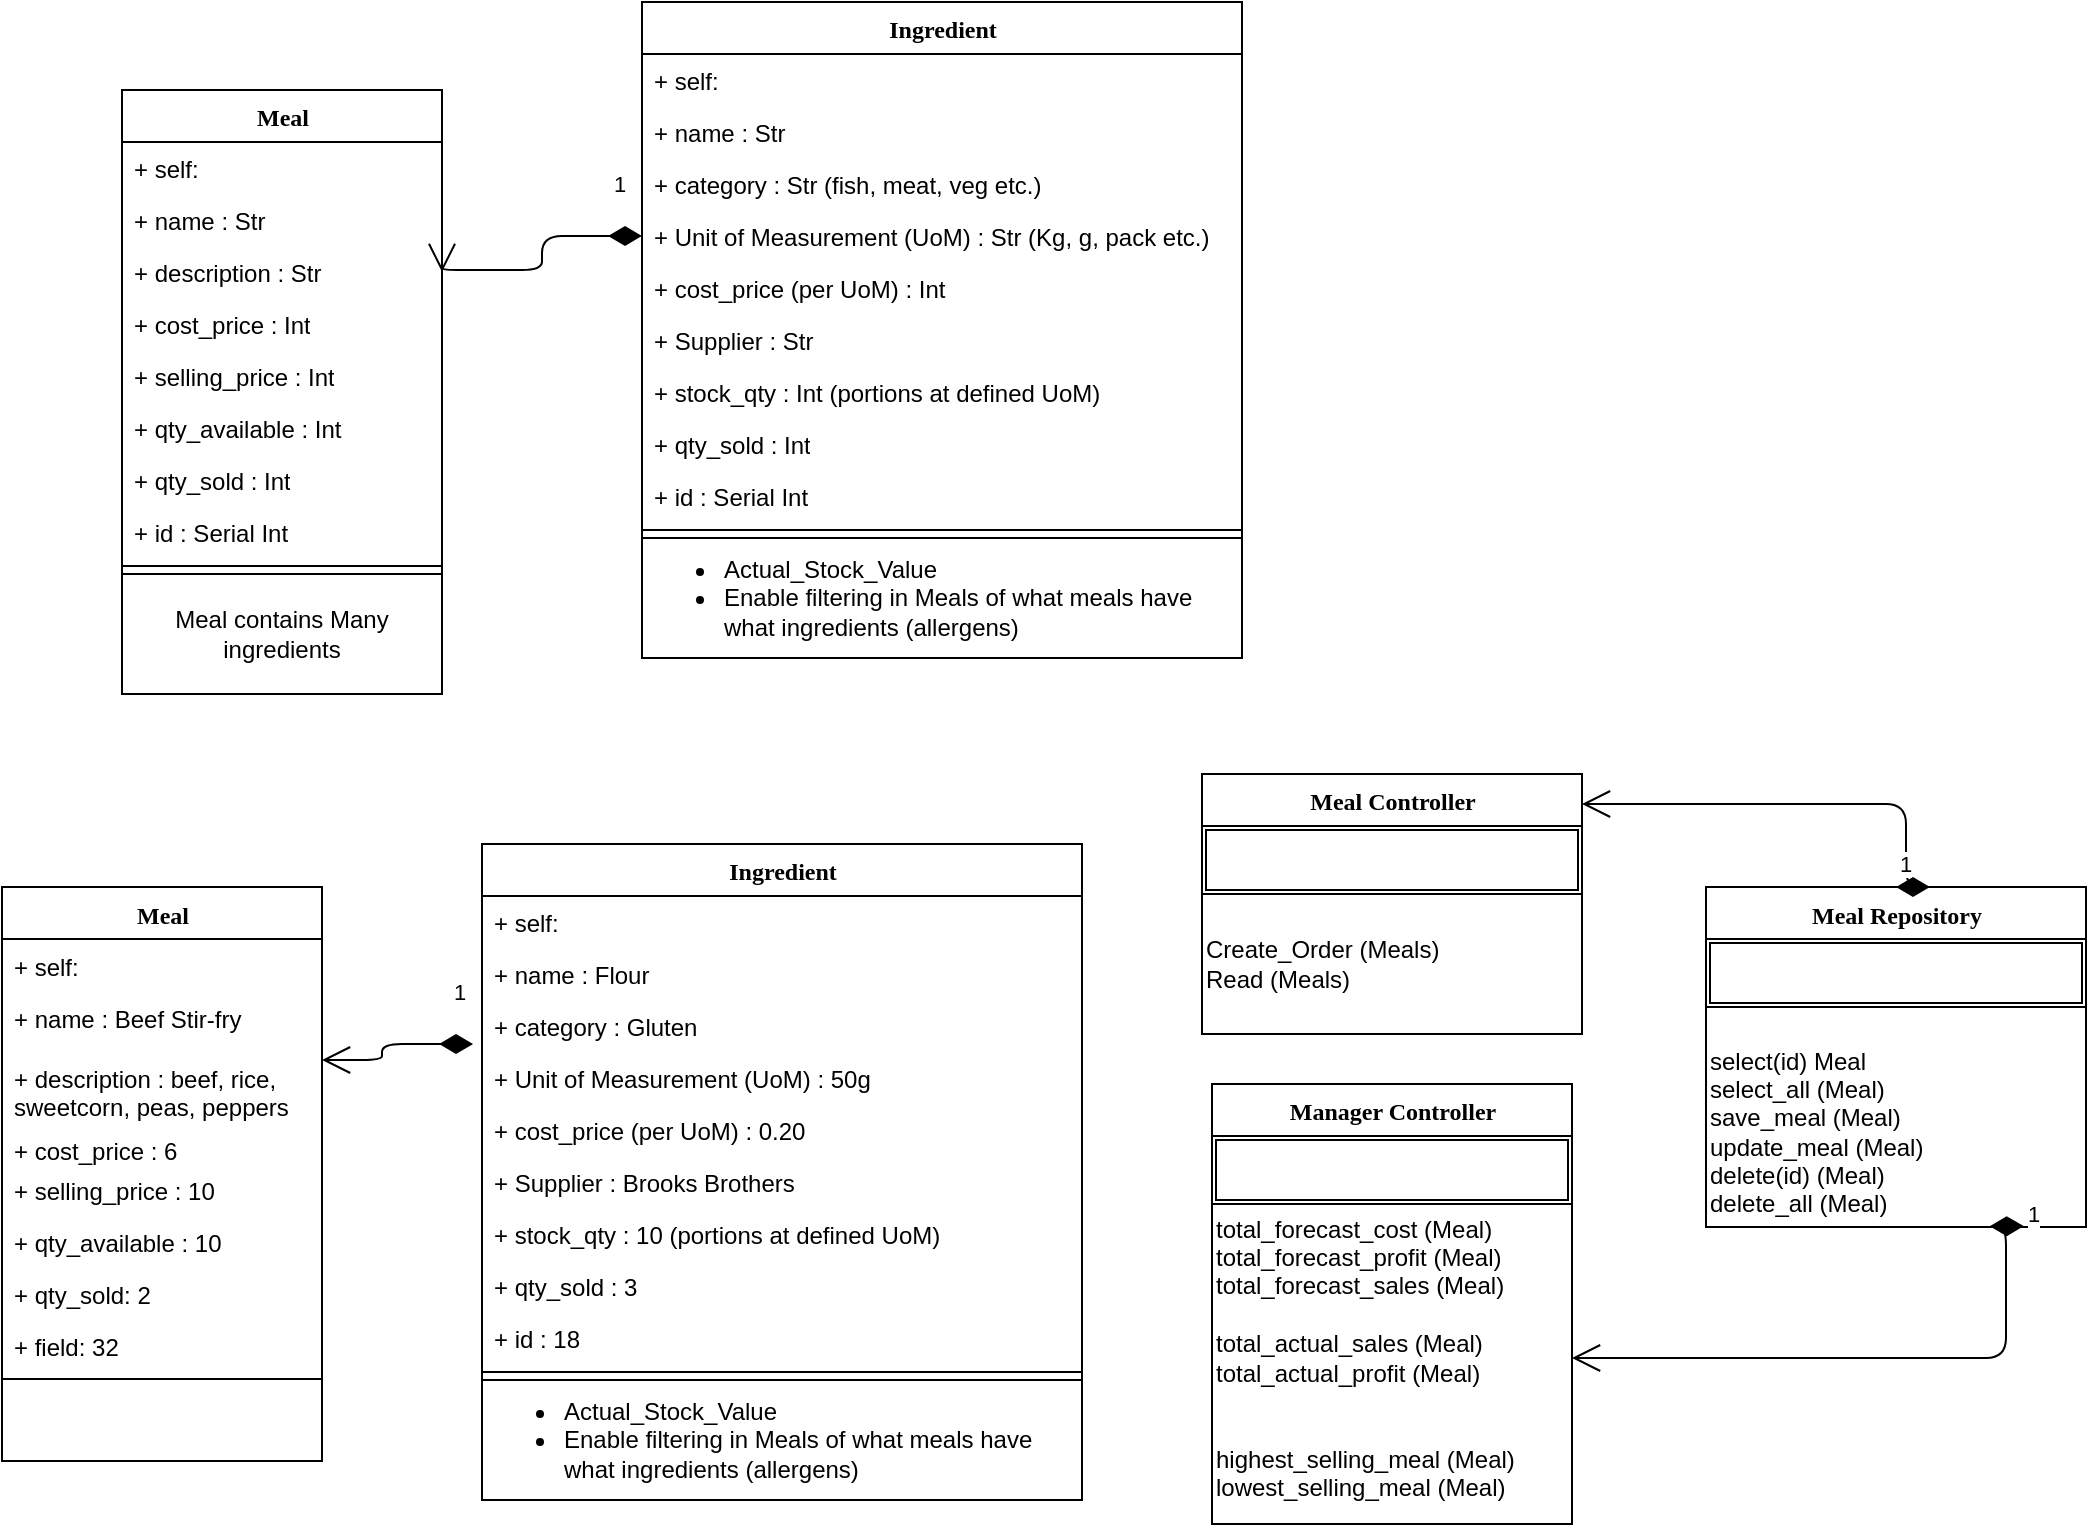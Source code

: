 <mxfile version="13.10.0" type="github">
  <diagram name="Page-1" id="9f46799a-70d6-7492-0946-bef42562c5a5">
    <mxGraphModel dx="902" dy="527" grid="1" gridSize="10" guides="1" tooltips="1" connect="1" arrows="1" fold="1" page="1" pageScale="1" pageWidth="1100" pageHeight="850" background="#ffffff" math="0" shadow="0">
      <root>
        <mxCell id="0" />
        <mxCell id="1" parent="0" />
        <mxCell id="78961159f06e98e8-17" value="Meal" style="swimlane;html=1;fontStyle=1;align=center;verticalAlign=top;childLayout=stackLayout;horizontal=1;startSize=26;horizontalStack=0;resizeParent=1;resizeLast=0;collapsible=1;marginBottom=0;swimlaneFillColor=#ffffff;rounded=0;shadow=0;comic=0;labelBackgroundColor=none;strokeWidth=1;fillColor=none;fontFamily=Verdana;fontSize=12" parent="1" vertex="1">
          <mxGeometry x="90" y="83" width="160" height="302" as="geometry" />
        </mxCell>
        <mxCell id="78961159f06e98e8-21" value="+ self:" style="text;html=1;strokeColor=none;fillColor=none;align=left;verticalAlign=top;spacingLeft=4;spacingRight=4;whiteSpace=wrap;overflow=hidden;rotatable=0;points=[[0,0.5],[1,0.5]];portConstraint=eastwest;" parent="78961159f06e98e8-17" vertex="1">
          <mxGeometry y="26" width="160" height="26" as="geometry" />
        </mxCell>
        <mxCell id="78961159f06e98e8-23" value="+ name : Str" style="text;html=1;strokeColor=none;fillColor=none;align=left;verticalAlign=top;spacingLeft=4;spacingRight=4;whiteSpace=wrap;overflow=hidden;rotatable=0;points=[[0,0.5],[1,0.5]];portConstraint=eastwest;" parent="78961159f06e98e8-17" vertex="1">
          <mxGeometry y="52" width="160" height="26" as="geometry" />
        </mxCell>
        <mxCell id="78961159f06e98e8-25" value="+ description : Str" style="text;html=1;strokeColor=none;fillColor=none;align=left;verticalAlign=top;spacingLeft=4;spacingRight=4;whiteSpace=wrap;overflow=hidden;rotatable=0;points=[[0,0.5],[1,0.5]];portConstraint=eastwest;" parent="78961159f06e98e8-17" vertex="1">
          <mxGeometry y="78" width="160" height="26" as="geometry" />
        </mxCell>
        <mxCell id="78961159f06e98e8-26" value="+ cost_price : Int" style="text;html=1;strokeColor=none;fillColor=none;align=left;verticalAlign=top;spacingLeft=4;spacingRight=4;whiteSpace=wrap;overflow=hidden;rotatable=0;points=[[0,0.5],[1,0.5]];portConstraint=eastwest;" parent="78961159f06e98e8-17" vertex="1">
          <mxGeometry y="104" width="160" height="26" as="geometry" />
        </mxCell>
        <mxCell id="78961159f06e98e8-24" value="+ selling_price : Int" style="text;html=1;strokeColor=none;fillColor=none;align=left;verticalAlign=top;spacingLeft=4;spacingRight=4;whiteSpace=wrap;overflow=hidden;rotatable=0;points=[[0,0.5],[1,0.5]];portConstraint=eastwest;" parent="78961159f06e98e8-17" vertex="1">
          <mxGeometry y="130" width="160" height="26" as="geometry" />
        </mxCell>
        <mxCell id="evMeUIIuOgNlDqpRgxKh-1" value="+ qty_available : Int" style="text;html=1;strokeColor=none;fillColor=none;align=left;verticalAlign=top;spacingLeft=4;spacingRight=4;whiteSpace=wrap;overflow=hidden;rotatable=0;points=[[0,0.5],[1,0.5]];portConstraint=eastwest;" parent="78961159f06e98e8-17" vertex="1">
          <mxGeometry y="156" width="160" height="26" as="geometry" />
        </mxCell>
        <mxCell id="evMeUIIuOgNlDqpRgxKh-2" value="+ qty_sold : Int" style="text;html=1;strokeColor=none;fillColor=none;align=left;verticalAlign=top;spacingLeft=4;spacingRight=4;whiteSpace=wrap;overflow=hidden;rotatable=0;points=[[0,0.5],[1,0.5]];portConstraint=eastwest;" parent="78961159f06e98e8-17" vertex="1">
          <mxGeometry y="182" width="160" height="26" as="geometry" />
        </mxCell>
        <mxCell id="evMeUIIuOgNlDqpRgxKh-3" value="+ id : Serial Int" style="text;html=1;strokeColor=none;fillColor=none;align=left;verticalAlign=top;spacingLeft=4;spacingRight=4;whiteSpace=wrap;overflow=hidden;rotatable=0;points=[[0,0.5],[1,0.5]];portConstraint=eastwest;" parent="78961159f06e98e8-17" vertex="1">
          <mxGeometry y="208" width="160" height="26" as="geometry" />
        </mxCell>
        <mxCell id="78961159f06e98e8-19" value="" style="line;html=1;strokeWidth=1;fillColor=none;align=left;verticalAlign=middle;spacingTop=-1;spacingLeft=3;spacingRight=3;rotatable=0;labelPosition=right;points=[];portConstraint=eastwest;" parent="78961159f06e98e8-17" vertex="1">
          <mxGeometry y="234" width="160" height="8" as="geometry" />
        </mxCell>
        <mxCell id="1Ul1QKWFc2iStDoOBgQf-17" value="Meal contains Many ingredients" style="rounded=0;whiteSpace=wrap;html=1;" parent="78961159f06e98e8-17" vertex="1">
          <mxGeometry y="242" width="160" height="60" as="geometry" />
        </mxCell>
        <mxCell id="evMeUIIuOgNlDqpRgxKh-52" value="Manager Controller" style="swimlane;html=1;fontStyle=1;align=center;verticalAlign=top;childLayout=stackLayout;horizontal=1;startSize=26;horizontalStack=0;resizeParent=1;resizeLast=0;collapsible=1;marginBottom=0;swimlaneFillColor=#ffffff;rounded=0;shadow=0;comic=0;labelBackgroundColor=none;strokeWidth=1;fillColor=none;fontFamily=Verdana;fontSize=12" parent="1" vertex="1">
          <mxGeometry x="635" y="580" width="180" height="220" as="geometry">
            <mxRectangle x="330" y="60" width="160" height="26" as="alternateBounds" />
          </mxGeometry>
        </mxCell>
        <mxCell id="evMeUIIuOgNlDqpRgxKh-81" value="" style="group" parent="evMeUIIuOgNlDqpRgxKh-52" vertex="1" connectable="0">
          <mxGeometry y="26" width="180" height="188" as="geometry" />
        </mxCell>
        <mxCell id="evMeUIIuOgNlDqpRgxKh-63" value="" style="shape=ext;double=1;rounded=0;whiteSpace=wrap;html=1;" parent="evMeUIIuOgNlDqpRgxKh-81" vertex="1">
          <mxGeometry width="180" height="34" as="geometry" />
        </mxCell>
        <mxCell id="evMeUIIuOgNlDqpRgxKh-66" value="&lt;blockquote style=&quot;margin: 0 0 0 40px ; border: none ; padding: 0px&quot;&gt;&lt;/blockquote&gt;&lt;span&gt;&lt;div&gt;&lt;span&gt;total_forecast_cost (Meal)&lt;/span&gt;&lt;/div&gt;&lt;/span&gt;&lt;blockquote style=&quot;margin: 0 0 0 40px ; border: none ; padding: 0px&quot;&gt;&lt;/blockquote&gt;&lt;span&gt;&lt;div&gt;&lt;span&gt;total_forecast_profit (Meal)&lt;/span&gt;&lt;/div&gt;&lt;/span&gt;&lt;blockquote style=&quot;margin: 0 0 0 40px ; border: none ; padding: 0px&quot;&gt;&lt;/blockquote&gt;&lt;span&gt;&lt;div&gt;&lt;span&gt;total_forecast_sales (Meal)&lt;/span&gt;&lt;/div&gt;&lt;/span&gt;&lt;div&gt;&lt;br&gt;&lt;/div&gt;&lt;blockquote style=&quot;margin: 0 0 0 40px ; border: none ; padding: 0px&quot;&gt;&lt;/blockquote&gt;&lt;span&gt;&lt;div&gt;&lt;span&gt;total_actual_sales (Meal)&lt;/span&gt;&lt;/div&gt;&lt;/span&gt;&lt;blockquote style=&quot;margin: 0 0 0 40px ; border: none ; padding: 0px&quot;&gt;&lt;/blockquote&gt;&lt;span&gt;&lt;div&gt;&lt;span&gt;total_actual_profit (Meal)&lt;/span&gt;&lt;/div&gt;&lt;/span&gt;&lt;div&gt;&lt;br&gt;&lt;/div&gt;&lt;div&gt;&lt;br&gt;&lt;/div&gt;&lt;blockquote style=&quot;margin: 0 0 0 40px ; border: none ; padding: 0px&quot;&gt;&lt;/blockquote&gt;&lt;span&gt;&lt;div&gt;&lt;span&gt;highest_selling_meal (Meal)&lt;/span&gt;&lt;/div&gt;&lt;/span&gt;&lt;div&gt;&lt;span&gt;lowest_selling_meal (Meal)&lt;/span&gt;&lt;/div&gt;" style="text;html=1;strokeColor=none;fillColor=none;align=left;verticalAlign=middle;whiteSpace=wrap;rounded=0;" parent="evMeUIIuOgNlDqpRgxKh-81" vertex="1">
          <mxGeometry y="34" width="180" height="154" as="geometry" />
        </mxCell>
        <mxCell id="evMeUIIuOgNlDqpRgxKh-77" value="Meal Controller" style="swimlane;html=1;fontStyle=1;align=center;verticalAlign=top;childLayout=stackLayout;horizontal=1;startSize=26;horizontalStack=0;resizeParent=1;resizeLast=0;collapsible=1;marginBottom=0;swimlaneFillColor=#ffffff;rounded=0;shadow=0;comic=0;labelBackgroundColor=none;strokeWidth=1;fillColor=none;fontFamily=Verdana;fontSize=12" parent="1" vertex="1">
          <mxGeometry x="630" y="425" width="190" height="130" as="geometry">
            <mxRectangle x="330" y="60" width="160" height="26" as="alternateBounds" />
          </mxGeometry>
        </mxCell>
        <mxCell id="evMeUIIuOgNlDqpRgxKh-78" value="" style="shape=ext;double=1;rounded=0;whiteSpace=wrap;html=1;" parent="evMeUIIuOgNlDqpRgxKh-77" vertex="1">
          <mxGeometry y="26" width="190" height="34" as="geometry" />
        </mxCell>
        <mxCell id="evMeUIIuOgNlDqpRgxKh-79" value="&lt;blockquote style=&quot;margin: 0 0 0 40px ; border: none ; padding: 0px&quot;&gt;&lt;/blockquote&gt;&lt;span&gt;Create_Order (Meals)&lt;br&gt;Read (Meals)&lt;br&gt;&lt;/span&gt;" style="text;html=1;strokeColor=none;fillColor=none;align=left;verticalAlign=middle;whiteSpace=wrap;rounded=0;" parent="evMeUIIuOgNlDqpRgxKh-77" vertex="1">
          <mxGeometry y="60" width="190" height="70" as="geometry" />
        </mxCell>
        <mxCell id="evMeUIIuOgNlDqpRgxKh-82" value="1" style="endArrow=open;html=1;endSize=12;startArrow=diamondThin;startSize=14;startFill=1;edgeStyle=orthogonalEdgeStyle;align=left;verticalAlign=bottom;entryX=1;entryY=0.5;entryDx=0;entryDy=0;exitX=0;exitY=0.5;exitDx=0;exitDy=0;" parent="1" source="1Ul1QKWFc2iStDoOBgQf-8" target="78961159f06e98e8-25" edge="1">
          <mxGeometry x="-0.728" y="-17" relative="1" as="geometry">
            <mxPoint x="360" y="160" as="sourcePoint" />
            <mxPoint x="290" y="119" as="targetPoint" />
            <Array as="points">
              <mxPoint x="300" y="156" />
              <mxPoint x="300" y="173" />
            </Array>
            <mxPoint as="offset" />
          </mxGeometry>
        </mxCell>
        <mxCell id="evMeUIIuOgNlDqpRgxKh-83" value="Meal Repository" style="swimlane;html=1;fontStyle=1;align=center;verticalAlign=top;childLayout=stackLayout;horizontal=1;startSize=26;horizontalStack=0;resizeParent=1;resizeLast=0;collapsible=1;marginBottom=0;swimlaneFillColor=#ffffff;rounded=0;shadow=0;comic=0;labelBackgroundColor=none;strokeWidth=1;fillColor=none;fontFamily=Verdana;fontSize=12" parent="1" vertex="1">
          <mxGeometry x="882" y="481.5" width="190" height="170" as="geometry">
            <mxRectangle x="330" y="60" width="160" height="26" as="alternateBounds" />
          </mxGeometry>
        </mxCell>
        <mxCell id="evMeUIIuOgNlDqpRgxKh-84" value="" style="shape=ext;double=1;rounded=0;whiteSpace=wrap;html=1;" parent="evMeUIIuOgNlDqpRgxKh-83" vertex="1">
          <mxGeometry y="26" width="190" height="34" as="geometry" />
        </mxCell>
        <mxCell id="evMeUIIuOgNlDqpRgxKh-85" value="&lt;blockquote style=&quot;margin: 0 0 0 40px ; border: none ; padding: 0px&quot;&gt;&lt;/blockquote&gt;&lt;span&gt;&lt;br&gt;select(id) Meal&lt;br&gt;select_all (Meal)&lt;br&gt;save_meal (Meal)&lt;br&gt;update_meal (Meal)&lt;br&gt;delete(id) (Meal)&lt;br&gt;delete_all (Meal)&lt;br&gt;&lt;/span&gt;" style="text;html=1;strokeColor=none;fillColor=none;align=left;verticalAlign=middle;whiteSpace=wrap;rounded=0;" parent="evMeUIIuOgNlDqpRgxKh-83" vertex="1">
          <mxGeometry y="60" width="190" height="110" as="geometry" />
        </mxCell>
        <mxCell id="evMeUIIuOgNlDqpRgxKh-86" value="1" style="endArrow=open;html=1;endSize=12;startArrow=diamondThin;startSize=14;startFill=1;edgeStyle=orthogonalEdgeStyle;align=left;verticalAlign=bottom;entryX=1;entryY=0.5;entryDx=0;entryDy=0;exitX=0.836;exitY=0.996;exitDx=0;exitDy=0;exitPerimeter=0;" parent="1" source="evMeUIIuOgNlDqpRgxKh-85" target="evMeUIIuOgNlDqpRgxKh-66" edge="1">
          <mxGeometry x="-1" y="3" relative="1" as="geometry">
            <mxPoint x="872" y="560" as="sourcePoint" />
            <mxPoint x="642" y="608" as="targetPoint" />
            <Array as="points">
              <mxPoint x="1032" y="651" />
              <mxPoint x="1032" y="717" />
            </Array>
          </mxGeometry>
        </mxCell>
        <mxCell id="evMeUIIuOgNlDqpRgxKh-91" value="1" style="endArrow=open;html=1;endSize=12;startArrow=diamondThin;startSize=14;startFill=1;edgeStyle=orthogonalEdgeStyle;align=left;verticalAlign=bottom;exitX=0.5;exitY=0;exitDx=0;exitDy=0;" parent="1" source="evMeUIIuOgNlDqpRgxKh-83" edge="1">
          <mxGeometry x="-1" y="3" relative="1" as="geometry">
            <mxPoint x="950" y="440" as="sourcePoint" />
            <mxPoint x="820" y="440" as="targetPoint" />
            <Array as="points">
              <mxPoint x="982" y="482" />
              <mxPoint x="982" y="440" />
            </Array>
          </mxGeometry>
        </mxCell>
        <mxCell id="evMeUIIuOgNlDqpRgxKh-92" value="Meal" style="swimlane;html=1;fontStyle=1;align=center;verticalAlign=top;childLayout=stackLayout;horizontal=1;startSize=26;horizontalStack=0;resizeParent=1;resizeLast=0;collapsible=1;marginBottom=0;swimlaneFillColor=#ffffff;rounded=0;shadow=0;comic=0;labelBackgroundColor=none;strokeWidth=1;fillColor=none;fontFamily=Verdana;fontSize=12" parent="1" vertex="1">
          <mxGeometry x="30" y="481.5" width="160" height="287" as="geometry" />
        </mxCell>
        <mxCell id="evMeUIIuOgNlDqpRgxKh-93" value="+ self:" style="text;html=1;strokeColor=none;fillColor=none;align=left;verticalAlign=top;spacingLeft=4;spacingRight=4;whiteSpace=wrap;overflow=hidden;rotatable=0;points=[[0,0.5],[1,0.5]];portConstraint=eastwest;" parent="evMeUIIuOgNlDqpRgxKh-92" vertex="1">
          <mxGeometry y="26" width="160" height="26" as="geometry" />
        </mxCell>
        <mxCell id="evMeUIIuOgNlDqpRgxKh-94" value="+ name : Beef Stir-fry" style="text;html=1;strokeColor=none;fillColor=none;align=left;verticalAlign=top;spacingLeft=4;spacingRight=4;whiteSpace=wrap;overflow=hidden;rotatable=0;points=[[0,0.5],[1,0.5]];portConstraint=eastwest;" parent="evMeUIIuOgNlDqpRgxKh-92" vertex="1">
          <mxGeometry y="52" width="160" height="30" as="geometry" />
        </mxCell>
        <mxCell id="evMeUIIuOgNlDqpRgxKh-95" value="+ description : beef, rice, sweetcorn, peas, peppers" style="text;html=1;strokeColor=none;fillColor=none;align=left;verticalAlign=top;spacingLeft=4;spacingRight=4;whiteSpace=wrap;overflow=hidden;rotatable=0;points=[[0,0.5],[1,0.5]];portConstraint=eastwest;" parent="evMeUIIuOgNlDqpRgxKh-92" vertex="1">
          <mxGeometry y="82" width="160" height="36" as="geometry" />
        </mxCell>
        <mxCell id="evMeUIIuOgNlDqpRgxKh-96" value="+ cost_price : 6" style="text;html=1;strokeColor=none;fillColor=none;align=left;verticalAlign=top;spacingLeft=4;spacingRight=4;whiteSpace=wrap;overflow=hidden;rotatable=0;points=[[0,0.5],[1,0.5]];portConstraint=eastwest;" parent="evMeUIIuOgNlDqpRgxKh-92" vertex="1">
          <mxGeometry y="118" width="160" height="20" as="geometry" />
        </mxCell>
        <mxCell id="evMeUIIuOgNlDqpRgxKh-97" value="+ selling_price : 10" style="text;html=1;strokeColor=none;fillColor=none;align=left;verticalAlign=top;spacingLeft=4;spacingRight=4;whiteSpace=wrap;overflow=hidden;rotatable=0;points=[[0,0.5],[1,0.5]];portConstraint=eastwest;" parent="evMeUIIuOgNlDqpRgxKh-92" vertex="1">
          <mxGeometry y="138" width="160" height="26" as="geometry" />
        </mxCell>
        <mxCell id="evMeUIIuOgNlDqpRgxKh-98" value="+ qty_available : 10" style="text;html=1;strokeColor=none;fillColor=none;align=left;verticalAlign=top;spacingLeft=4;spacingRight=4;whiteSpace=wrap;overflow=hidden;rotatable=0;points=[[0,0.5],[1,0.5]];portConstraint=eastwest;" parent="evMeUIIuOgNlDqpRgxKh-92" vertex="1">
          <mxGeometry y="164" width="160" height="26" as="geometry" />
        </mxCell>
        <mxCell id="evMeUIIuOgNlDqpRgxKh-99" value="+ qty_sold: 2" style="text;html=1;strokeColor=none;fillColor=none;align=left;verticalAlign=top;spacingLeft=4;spacingRight=4;whiteSpace=wrap;overflow=hidden;rotatable=0;points=[[0,0.5],[1,0.5]];portConstraint=eastwest;" parent="evMeUIIuOgNlDqpRgxKh-92" vertex="1">
          <mxGeometry y="190" width="160" height="26" as="geometry" />
        </mxCell>
        <mxCell id="evMeUIIuOgNlDqpRgxKh-100" value="+ field: 32" style="text;html=1;strokeColor=none;fillColor=none;align=left;verticalAlign=top;spacingLeft=4;spacingRight=4;whiteSpace=wrap;overflow=hidden;rotatable=0;points=[[0,0.5],[1,0.5]];portConstraint=eastwest;" parent="evMeUIIuOgNlDqpRgxKh-92" vertex="1">
          <mxGeometry y="216" width="160" height="26" as="geometry" />
        </mxCell>
        <mxCell id="evMeUIIuOgNlDqpRgxKh-101" value="" style="line;html=1;strokeWidth=1;fillColor=none;align=left;verticalAlign=middle;spacingTop=-1;spacingLeft=3;spacingRight=3;rotatable=0;labelPosition=right;points=[];portConstraint=eastwest;" parent="evMeUIIuOgNlDqpRgxKh-92" vertex="1">
          <mxGeometry y="242" width="160" height="8" as="geometry" />
        </mxCell>
        <mxCell id="1Ul1QKWFc2iStDoOBgQf-4" value="Ingredient" style="swimlane;html=1;fontStyle=1;align=center;verticalAlign=top;childLayout=stackLayout;horizontal=1;startSize=26;horizontalStack=0;resizeParent=1;resizeLast=0;collapsible=1;marginBottom=0;swimlaneFillColor=#ffffff;rounded=0;shadow=0;comic=0;labelBackgroundColor=none;strokeWidth=1;fillColor=none;fontFamily=Verdana;fontSize=12" parent="1" vertex="1">
          <mxGeometry x="350" y="39" width="300" height="328" as="geometry" />
        </mxCell>
        <mxCell id="1Ul1QKWFc2iStDoOBgQf-5" value="+ self:" style="text;html=1;strokeColor=none;fillColor=none;align=left;verticalAlign=top;spacingLeft=4;spacingRight=4;whiteSpace=wrap;overflow=hidden;rotatable=0;points=[[0,0.5],[1,0.5]];portConstraint=eastwest;" parent="1Ul1QKWFc2iStDoOBgQf-4" vertex="1">
          <mxGeometry y="26" width="300" height="26" as="geometry" />
        </mxCell>
        <mxCell id="1Ul1QKWFc2iStDoOBgQf-6" value="+ name : Str" style="text;html=1;strokeColor=none;fillColor=none;align=left;verticalAlign=top;spacingLeft=4;spacingRight=4;whiteSpace=wrap;overflow=hidden;rotatable=0;points=[[0,0.5],[1,0.5]];portConstraint=eastwest;" parent="1Ul1QKWFc2iStDoOBgQf-4" vertex="1">
          <mxGeometry y="52" width="300" height="26" as="geometry" />
        </mxCell>
        <mxCell id="1Ul1QKWFc2iStDoOBgQf-7" value="+ category : Str (fish, meat, veg etc.)" style="text;html=1;strokeColor=none;fillColor=none;align=left;verticalAlign=top;spacingLeft=4;spacingRight=4;whiteSpace=wrap;overflow=hidden;rotatable=0;points=[[0,0.5],[1,0.5]];portConstraint=eastwest;" parent="1Ul1QKWFc2iStDoOBgQf-4" vertex="1">
          <mxGeometry y="78" width="300" height="26" as="geometry" />
        </mxCell>
        <mxCell id="1Ul1QKWFc2iStDoOBgQf-8" value="+ Unit of Measurement (UoM) : Str (Kg, g, pack etc.)" style="text;html=1;strokeColor=none;fillColor=none;align=left;verticalAlign=top;spacingLeft=4;spacingRight=4;whiteSpace=wrap;overflow=hidden;rotatable=0;points=[[0,0.5],[1,0.5]];portConstraint=eastwest;" parent="1Ul1QKWFc2iStDoOBgQf-4" vertex="1">
          <mxGeometry y="104" width="300" height="26" as="geometry" />
        </mxCell>
        <mxCell id="1Ul1QKWFc2iStDoOBgQf-14" value="+ cost_price (per UoM) : Int" style="text;html=1;strokeColor=none;fillColor=none;align=left;verticalAlign=top;spacingLeft=4;spacingRight=4;whiteSpace=wrap;overflow=hidden;rotatable=0;points=[[0,0.5],[1,0.5]];portConstraint=eastwest;" parent="1Ul1QKWFc2iStDoOBgQf-4" vertex="1">
          <mxGeometry y="130" width="300" height="26" as="geometry" />
        </mxCell>
        <mxCell id="1Ul1QKWFc2iStDoOBgQf-15" value="+ Supplier : Str" style="text;html=1;strokeColor=none;fillColor=none;align=left;verticalAlign=top;spacingLeft=4;spacingRight=4;whiteSpace=wrap;overflow=hidden;rotatable=0;points=[[0,0.5],[1,0.5]];portConstraint=eastwest;" parent="1Ul1QKWFc2iStDoOBgQf-4" vertex="1">
          <mxGeometry y="156" width="300" height="26" as="geometry" />
        </mxCell>
        <mxCell id="1Ul1QKWFc2iStDoOBgQf-10" value="+ stock_qty : Int (portions at defined UoM)" style="text;html=1;strokeColor=none;fillColor=none;align=left;verticalAlign=top;spacingLeft=4;spacingRight=4;whiteSpace=wrap;overflow=hidden;rotatable=0;points=[[0,0.5],[1,0.5]];portConstraint=eastwest;" parent="1Ul1QKWFc2iStDoOBgQf-4" vertex="1">
          <mxGeometry y="182" width="300" height="26" as="geometry" />
        </mxCell>
        <mxCell id="1Ul1QKWFc2iStDoOBgQf-11" value="+ qty_sold : Int" style="text;html=1;strokeColor=none;fillColor=none;align=left;verticalAlign=top;spacingLeft=4;spacingRight=4;whiteSpace=wrap;overflow=hidden;rotatable=0;points=[[0,0.5],[1,0.5]];portConstraint=eastwest;" parent="1Ul1QKWFc2iStDoOBgQf-4" vertex="1">
          <mxGeometry y="208" width="300" height="26" as="geometry" />
        </mxCell>
        <mxCell id="1Ul1QKWFc2iStDoOBgQf-12" value="+ id : Serial Int" style="text;html=1;strokeColor=none;fillColor=none;align=left;verticalAlign=top;spacingLeft=4;spacingRight=4;whiteSpace=wrap;overflow=hidden;rotatable=0;points=[[0,0.5],[1,0.5]];portConstraint=eastwest;" parent="1Ul1QKWFc2iStDoOBgQf-4" vertex="1">
          <mxGeometry y="234" width="300" height="26" as="geometry" />
        </mxCell>
        <mxCell id="1Ul1QKWFc2iStDoOBgQf-13" value="" style="line;html=1;strokeWidth=1;fillColor=none;align=left;verticalAlign=middle;spacingTop=-1;spacingLeft=3;spacingRight=3;rotatable=0;labelPosition=right;points=[];portConstraint=eastwest;" parent="1Ul1QKWFc2iStDoOBgQf-4" vertex="1">
          <mxGeometry y="260" width="300" height="8" as="geometry" />
        </mxCell>
        <mxCell id="1Ul1QKWFc2iStDoOBgQf-18" value="&lt;div style=&quot;text-align: left&quot;&gt;&lt;ul&gt;&lt;li&gt;&lt;span&gt;Actual_Stock_Value&lt;/span&gt;&lt;/li&gt;&lt;li&gt;Enable filtering in Meals of what meals have what ingredients (allergens)&lt;/li&gt;&lt;/ul&gt;&lt;/div&gt;" style="rounded=0;whiteSpace=wrap;html=1;" parent="1Ul1QKWFc2iStDoOBgQf-4" vertex="1">
          <mxGeometry y="268" width="300" height="60" as="geometry" />
        </mxCell>
        <mxCell id="P-j6AOkNiLBDj_DPnua7-1" value="Ingredient" style="swimlane;html=1;fontStyle=1;align=center;verticalAlign=top;childLayout=stackLayout;horizontal=1;startSize=26;horizontalStack=0;resizeParent=1;resizeLast=0;collapsible=1;marginBottom=0;swimlaneFillColor=#ffffff;rounded=0;shadow=0;comic=0;labelBackgroundColor=none;strokeWidth=1;fillColor=none;fontFamily=Verdana;fontSize=12" vertex="1" parent="1">
          <mxGeometry x="270" y="460" width="300" height="328" as="geometry" />
        </mxCell>
        <mxCell id="P-j6AOkNiLBDj_DPnua7-2" value="+ self:" style="text;html=1;strokeColor=none;fillColor=none;align=left;verticalAlign=top;spacingLeft=4;spacingRight=4;whiteSpace=wrap;overflow=hidden;rotatable=0;points=[[0,0.5],[1,0.5]];portConstraint=eastwest;" vertex="1" parent="P-j6AOkNiLBDj_DPnua7-1">
          <mxGeometry y="26" width="300" height="26" as="geometry" />
        </mxCell>
        <mxCell id="P-j6AOkNiLBDj_DPnua7-3" value="+ name : Flour" style="text;html=1;strokeColor=none;fillColor=none;align=left;verticalAlign=top;spacingLeft=4;spacingRight=4;whiteSpace=wrap;overflow=hidden;rotatable=0;points=[[0,0.5],[1,0.5]];portConstraint=eastwest;" vertex="1" parent="P-j6AOkNiLBDj_DPnua7-1">
          <mxGeometry y="52" width="300" height="26" as="geometry" />
        </mxCell>
        <mxCell id="P-j6AOkNiLBDj_DPnua7-4" value="+ category : Gluten" style="text;html=1;strokeColor=none;fillColor=none;align=left;verticalAlign=top;spacingLeft=4;spacingRight=4;whiteSpace=wrap;overflow=hidden;rotatable=0;points=[[0,0.5],[1,0.5]];portConstraint=eastwest;" vertex="1" parent="P-j6AOkNiLBDj_DPnua7-1">
          <mxGeometry y="78" width="300" height="26" as="geometry" />
        </mxCell>
        <mxCell id="P-j6AOkNiLBDj_DPnua7-13" value="1" style="endArrow=open;html=1;endSize=12;startArrow=diamondThin;startSize=14;startFill=1;edgeStyle=orthogonalEdgeStyle;align=left;verticalAlign=bottom;exitX=-0.015;exitY=0.847;exitDx=0;exitDy=0;exitPerimeter=0;" edge="1" parent="P-j6AOkNiLBDj_DPnua7-1" source="P-j6AOkNiLBDj_DPnua7-4">
          <mxGeometry x="-0.728" y="-17" relative="1" as="geometry">
            <mxPoint x="50" y="108" as="sourcePoint" />
            <mxPoint x="-80" y="108" as="targetPoint" />
            <Array as="points">
              <mxPoint x="-50" y="100" />
              <mxPoint x="-50" y="108" />
            </Array>
            <mxPoint as="offset" />
          </mxGeometry>
        </mxCell>
        <mxCell id="P-j6AOkNiLBDj_DPnua7-5" value="+ Unit of Measurement (UoM) : 50g" style="text;html=1;strokeColor=none;fillColor=none;align=left;verticalAlign=top;spacingLeft=4;spacingRight=4;whiteSpace=wrap;overflow=hidden;rotatable=0;points=[[0,0.5],[1,0.5]];portConstraint=eastwest;" vertex="1" parent="P-j6AOkNiLBDj_DPnua7-1">
          <mxGeometry y="104" width="300" height="26" as="geometry" />
        </mxCell>
        <mxCell id="P-j6AOkNiLBDj_DPnua7-6" value="+ cost_price (per UoM) : 0.20" style="text;html=1;strokeColor=none;fillColor=none;align=left;verticalAlign=top;spacingLeft=4;spacingRight=4;whiteSpace=wrap;overflow=hidden;rotatable=0;points=[[0,0.5],[1,0.5]];portConstraint=eastwest;" vertex="1" parent="P-j6AOkNiLBDj_DPnua7-1">
          <mxGeometry y="130" width="300" height="26" as="geometry" />
        </mxCell>
        <mxCell id="P-j6AOkNiLBDj_DPnua7-7" value="+ Supplier : Brooks Brothers" style="text;html=1;strokeColor=none;fillColor=none;align=left;verticalAlign=top;spacingLeft=4;spacingRight=4;whiteSpace=wrap;overflow=hidden;rotatable=0;points=[[0,0.5],[1,0.5]];portConstraint=eastwest;" vertex="1" parent="P-j6AOkNiLBDj_DPnua7-1">
          <mxGeometry y="156" width="300" height="26" as="geometry" />
        </mxCell>
        <mxCell id="P-j6AOkNiLBDj_DPnua7-8" value="+ stock_qty : 10 (portions at defined UoM)" style="text;html=1;strokeColor=none;fillColor=none;align=left;verticalAlign=top;spacingLeft=4;spacingRight=4;whiteSpace=wrap;overflow=hidden;rotatable=0;points=[[0,0.5],[1,0.5]];portConstraint=eastwest;" vertex="1" parent="P-j6AOkNiLBDj_DPnua7-1">
          <mxGeometry y="182" width="300" height="26" as="geometry" />
        </mxCell>
        <mxCell id="P-j6AOkNiLBDj_DPnua7-9" value="+ qty_sold : 3" style="text;html=1;strokeColor=none;fillColor=none;align=left;verticalAlign=top;spacingLeft=4;spacingRight=4;whiteSpace=wrap;overflow=hidden;rotatable=0;points=[[0,0.5],[1,0.5]];portConstraint=eastwest;" vertex="1" parent="P-j6AOkNiLBDj_DPnua7-1">
          <mxGeometry y="208" width="300" height="26" as="geometry" />
        </mxCell>
        <mxCell id="P-j6AOkNiLBDj_DPnua7-10" value="+ id : 18" style="text;html=1;strokeColor=none;fillColor=none;align=left;verticalAlign=top;spacingLeft=4;spacingRight=4;whiteSpace=wrap;overflow=hidden;rotatable=0;points=[[0,0.5],[1,0.5]];portConstraint=eastwest;" vertex="1" parent="P-j6AOkNiLBDj_DPnua7-1">
          <mxGeometry y="234" width="300" height="26" as="geometry" />
        </mxCell>
        <mxCell id="P-j6AOkNiLBDj_DPnua7-11" value="" style="line;html=1;strokeWidth=1;fillColor=none;align=left;verticalAlign=middle;spacingTop=-1;spacingLeft=3;spacingRight=3;rotatable=0;labelPosition=right;points=[];portConstraint=eastwest;" vertex="1" parent="P-j6AOkNiLBDj_DPnua7-1">
          <mxGeometry y="260" width="300" height="8" as="geometry" />
        </mxCell>
        <mxCell id="P-j6AOkNiLBDj_DPnua7-12" value="&lt;div style=&quot;text-align: left&quot;&gt;&lt;ul&gt;&lt;li&gt;&lt;span&gt;Actual_Stock_Value&lt;/span&gt;&lt;/li&gt;&lt;li&gt;Enable filtering in Meals of what meals have what ingredients (allergens)&lt;/li&gt;&lt;/ul&gt;&lt;/div&gt;" style="rounded=0;whiteSpace=wrap;html=1;" vertex="1" parent="P-j6AOkNiLBDj_DPnua7-1">
          <mxGeometry y="268" width="300" height="60" as="geometry" />
        </mxCell>
      </root>
    </mxGraphModel>
  </diagram>
</mxfile>
